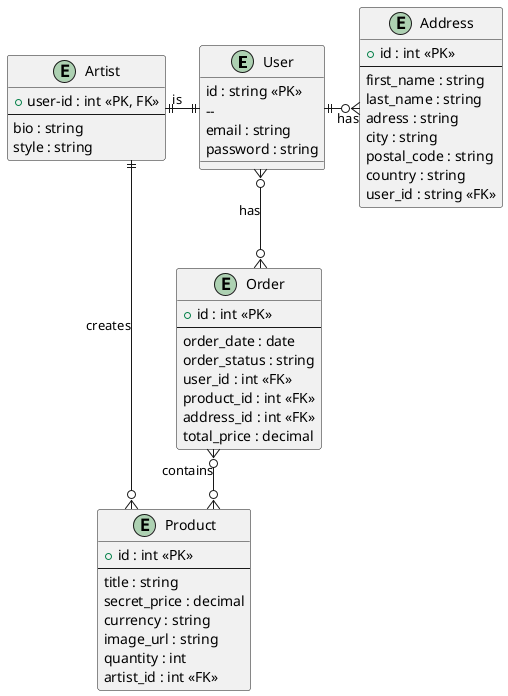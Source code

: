 @startuml
skinparam linetype ortho
entity "User" as User {
    id : string <<PK>>
    --    
    email : string
    password : string
}

entity "Artist" as Artist {
    + user-id : int <<PK, FK>>
    --
    bio : string
    style : string
}

entity "Product" as Product {
    + id : int <<PK>>
    --
    title : string
    secret_price : decimal
    currency : string
    image_url : string
    quantity : int
    artist_id : int <<FK>>
}

entity "Order" as Order {
    + id : int <<PK>>
    --
    order_date : date
    order_status : string
    user_id : int <<FK>>
    product_id : int <<FK>>
    address_id : int <<FK>>
    total_price : decimal
}

entity "Address" as Address {
    + id : int <<PK>>
    --
    first_name : string
    last_name : string
    adress : string
    city : string
    postal_code : string
    country : string
    user_id : string <<FK>>
}

' -------------------
' RELATIONSHIPS
' -------------------
User }o--o{ Order : "has"
Artist ||-right-|| User : "is"
Order }o--o{ Product : "contains"
Artist ||-down-o{ Product : "creates"
User ||-right-o{ Address : "has" 

@enduml

